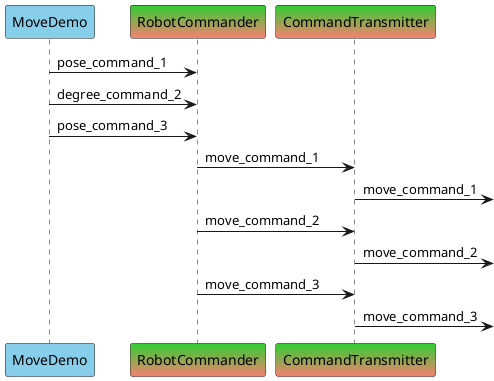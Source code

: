 @startuml

'No activation/deactivation boxes because components are concurent and are continuously running. Also when no call is made.

participant MoveDemo #SkyBlue
participant RobotCommander #LimeGreen-Salmon
participant CommandTransmitter #LimeGreen-Salmon

MoveDemo -> RobotCommander:pose_command_1
MoveDemo -> RobotCommander:degree_command_2
MoveDemo -> RobotCommander:pose_command_3
RobotCommander -> CommandTransmitter:move_command_1
CommandTransmitter ->] :move_command_1
RobotCommander -> CommandTransmitter:move_command_2
CommandTransmitter ->] :move_command_2
RobotCommander -> CommandTransmitter:move_command_3
CommandTransmitter ->] :move_command_3

@enduml
